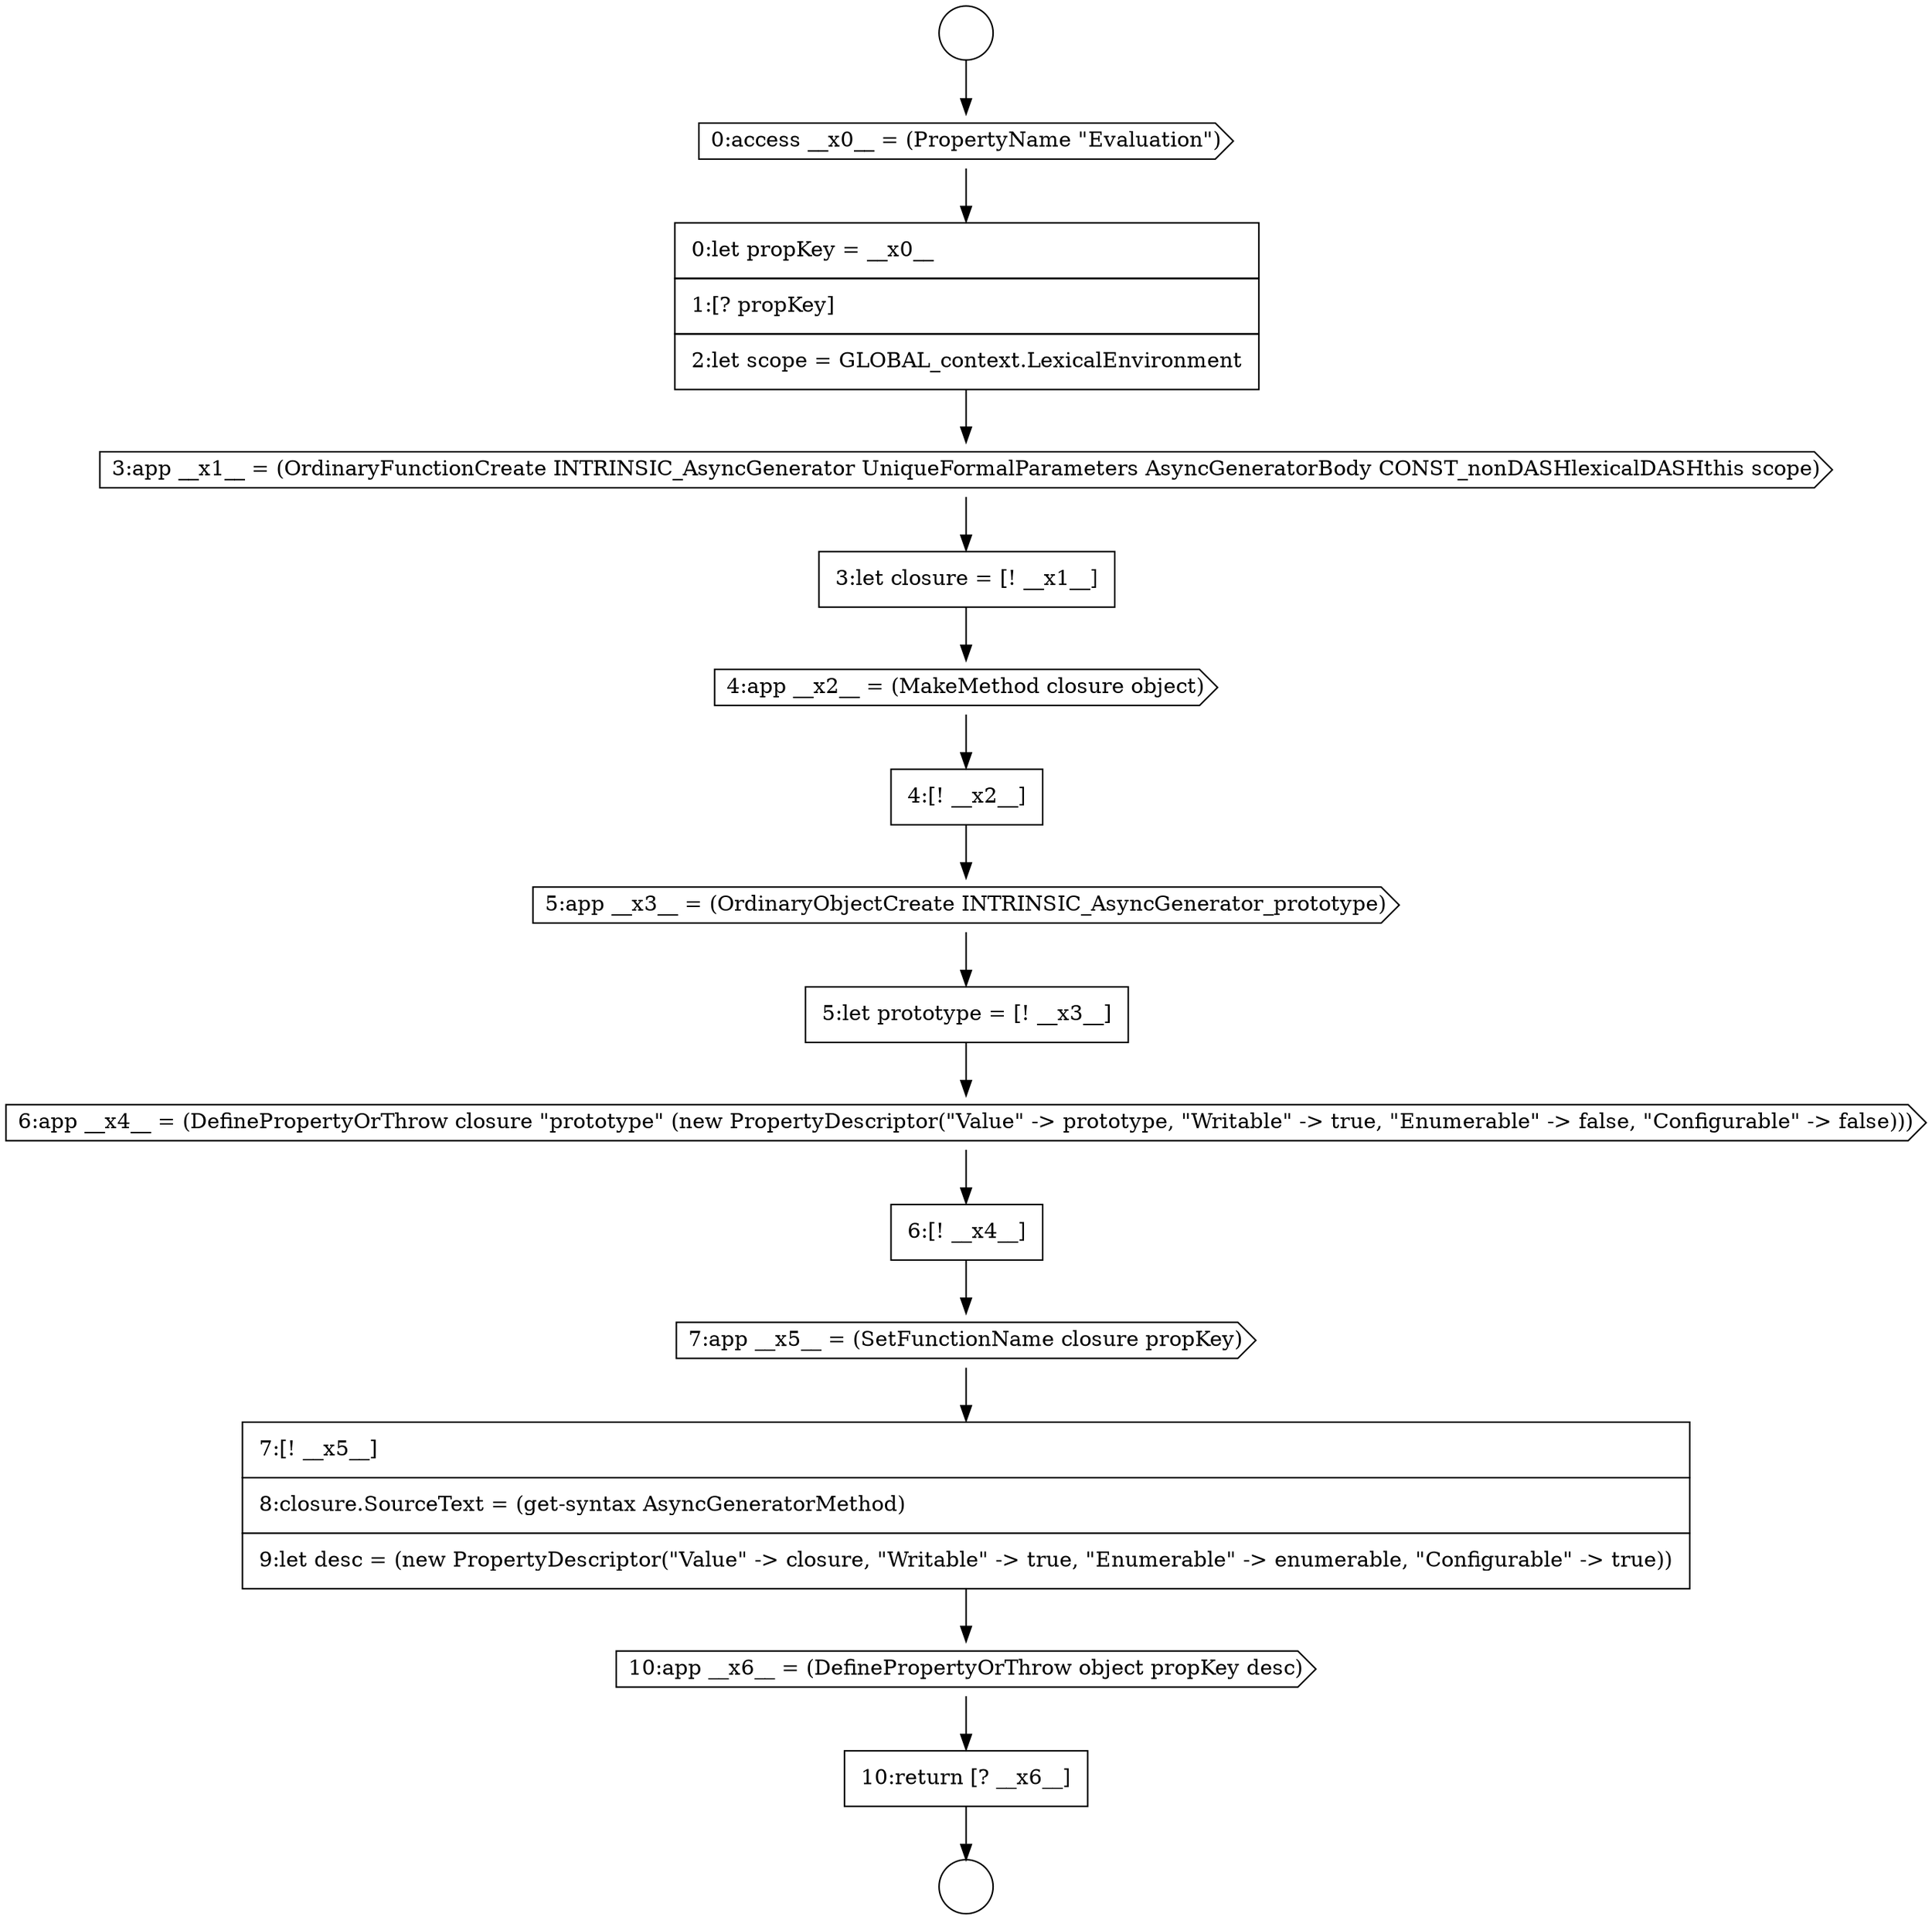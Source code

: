 digraph {
  node9565 [shape=cds, label=<<font color="black">3:app __x1__ = (OrdinaryFunctionCreate INTRINSIC_AsyncGenerator UniqueFormalParameters AsyncGeneratorBody CONST_nonDASHlexicalDASHthis scope)</font>> color="black" fillcolor="white" style=filled]
  node9561 [shape=circle label=" " color="black" fillcolor="white" style=filled]
  node9571 [shape=cds, label=<<font color="black">6:app __x4__ = (DefinePropertyOrThrow closure &quot;prototype&quot; (new PropertyDescriptor(&quot;Value&quot; -&gt; prototype, &quot;Writable&quot; -&gt; true, &quot;Enumerable&quot; -&gt; false, &quot;Configurable&quot; -&gt; false)))</font>> color="black" fillcolor="white" style=filled]
  node9576 [shape=none, margin=0, label=<<font color="black">
    <table border="0" cellborder="1" cellspacing="0" cellpadding="10">
      <tr><td align="left">10:return [? __x6__]</td></tr>
    </table>
  </font>> color="black" fillcolor="white" style=filled]
  node9566 [shape=none, margin=0, label=<<font color="black">
    <table border="0" cellborder="1" cellspacing="0" cellpadding="10">
      <tr><td align="left">3:let closure = [! __x1__]</td></tr>
    </table>
  </font>> color="black" fillcolor="white" style=filled]
  node9562 [shape=circle label=" " color="black" fillcolor="white" style=filled]
  node9563 [shape=cds, label=<<font color="black">0:access __x0__ = (PropertyName &quot;Evaluation&quot;)</font>> color="black" fillcolor="white" style=filled]
  node9567 [shape=cds, label=<<font color="black">4:app __x2__ = (MakeMethod closure object)</font>> color="black" fillcolor="white" style=filled]
  node9574 [shape=none, margin=0, label=<<font color="black">
    <table border="0" cellborder="1" cellspacing="0" cellpadding="10">
      <tr><td align="left">7:[! __x5__]</td></tr>
      <tr><td align="left">8:closure.SourceText = (get-syntax AsyncGeneratorMethod)</td></tr>
      <tr><td align="left">9:let desc = (new PropertyDescriptor(&quot;Value&quot; -&gt; closure, &quot;Writable&quot; -&gt; true, &quot;Enumerable&quot; -&gt; enumerable, &quot;Configurable&quot; -&gt; true))</td></tr>
    </table>
  </font>> color="black" fillcolor="white" style=filled]
  node9569 [shape=cds, label=<<font color="black">5:app __x3__ = (OrdinaryObjectCreate INTRINSIC_AsyncGenerator_prototype)</font>> color="black" fillcolor="white" style=filled]
  node9564 [shape=none, margin=0, label=<<font color="black">
    <table border="0" cellborder="1" cellspacing="0" cellpadding="10">
      <tr><td align="left">0:let propKey = __x0__</td></tr>
      <tr><td align="left">1:[? propKey]</td></tr>
      <tr><td align="left">2:let scope = GLOBAL_context.LexicalEnvironment</td></tr>
    </table>
  </font>> color="black" fillcolor="white" style=filled]
  node9568 [shape=none, margin=0, label=<<font color="black">
    <table border="0" cellborder="1" cellspacing="0" cellpadding="10">
      <tr><td align="left">4:[! __x2__]</td></tr>
    </table>
  </font>> color="black" fillcolor="white" style=filled]
  node9573 [shape=cds, label=<<font color="black">7:app __x5__ = (SetFunctionName closure propKey)</font>> color="black" fillcolor="white" style=filled]
  node9572 [shape=none, margin=0, label=<<font color="black">
    <table border="0" cellborder="1" cellspacing="0" cellpadding="10">
      <tr><td align="left">6:[! __x4__]</td></tr>
    </table>
  </font>> color="black" fillcolor="white" style=filled]
  node9575 [shape=cds, label=<<font color="black">10:app __x6__ = (DefinePropertyOrThrow object propKey desc)</font>> color="black" fillcolor="white" style=filled]
  node9570 [shape=none, margin=0, label=<<font color="black">
    <table border="0" cellborder="1" cellspacing="0" cellpadding="10">
      <tr><td align="left">5:let prototype = [! __x3__]</td></tr>
    </table>
  </font>> color="black" fillcolor="white" style=filled]
  node9565 -> node9566 [ color="black"]
  node9573 -> node9574 [ color="black"]
  node9564 -> node9565 [ color="black"]
  node9568 -> node9569 [ color="black"]
  node9572 -> node9573 [ color="black"]
  node9574 -> node9575 [ color="black"]
  node9575 -> node9576 [ color="black"]
  node9576 -> node9562 [ color="black"]
  node9561 -> node9563 [ color="black"]
  node9567 -> node9568 [ color="black"]
  node9566 -> node9567 [ color="black"]
  node9569 -> node9570 [ color="black"]
  node9563 -> node9564 [ color="black"]
  node9570 -> node9571 [ color="black"]
  node9571 -> node9572 [ color="black"]
}
